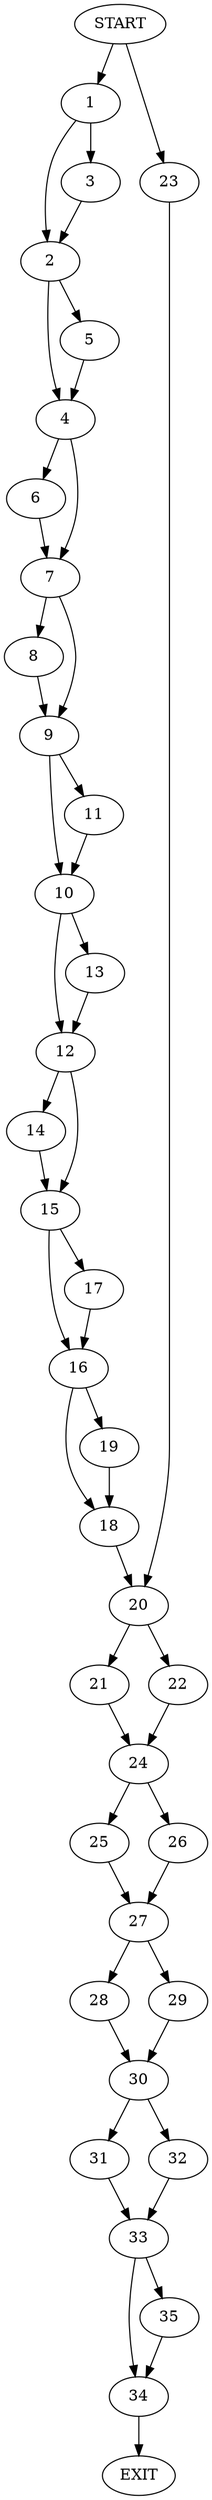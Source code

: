 digraph {
0 [label="START"]
36 [label="EXIT"]
0 -> 1
1 -> 2
1 -> 3
2 -> 4
2 -> 5
3 -> 2
4 -> 6
4 -> 7
5 -> 4
7 -> 8
7 -> 9
6 -> 7
8 -> 9
9 -> 10
9 -> 11
10 -> 12
10 -> 13
11 -> 10
13 -> 12
12 -> 14
12 -> 15
14 -> 15
15 -> 16
15 -> 17
16 -> 18
16 -> 19
17 -> 16
18 -> 20
19 -> 18
20 -> 21
20 -> 22
0 -> 23
23 -> 20
21 -> 24
22 -> 24
24 -> 25
24 -> 26
26 -> 27
25 -> 27
27 -> 28
27 -> 29
28 -> 30
29 -> 30
30 -> 31
30 -> 32
31 -> 33
32 -> 33
33 -> 34
33 -> 35
34 -> 36
35 -> 34
}
